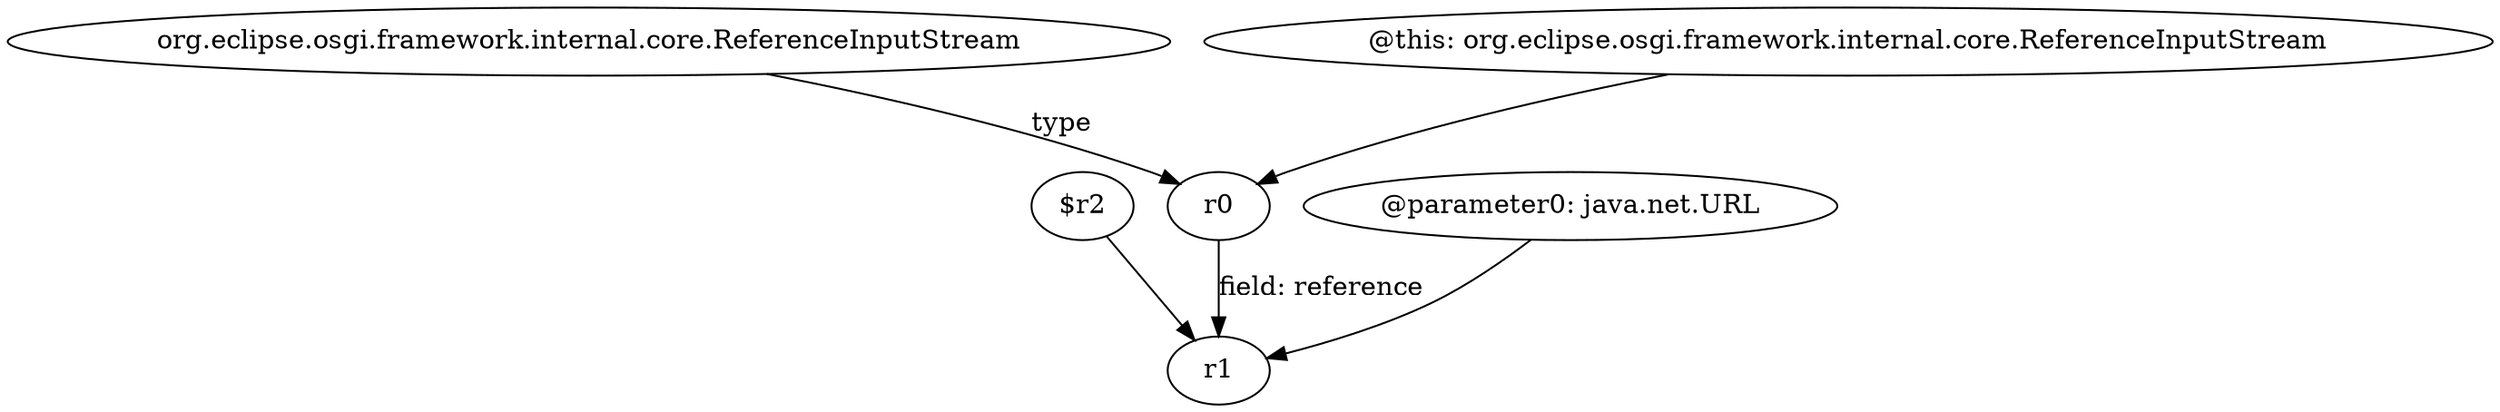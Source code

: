 digraph g {
0[label="$r2"]
1[label="r1"]
0->1[label=""]
2[label="org.eclipse.osgi.framework.internal.core.ReferenceInputStream"]
3[label="r0"]
2->3[label="type"]
4[label="@parameter0: java.net.URL"]
4->1[label=""]
3->1[label="field: reference"]
5[label="@this: org.eclipse.osgi.framework.internal.core.ReferenceInputStream"]
5->3[label=""]
}